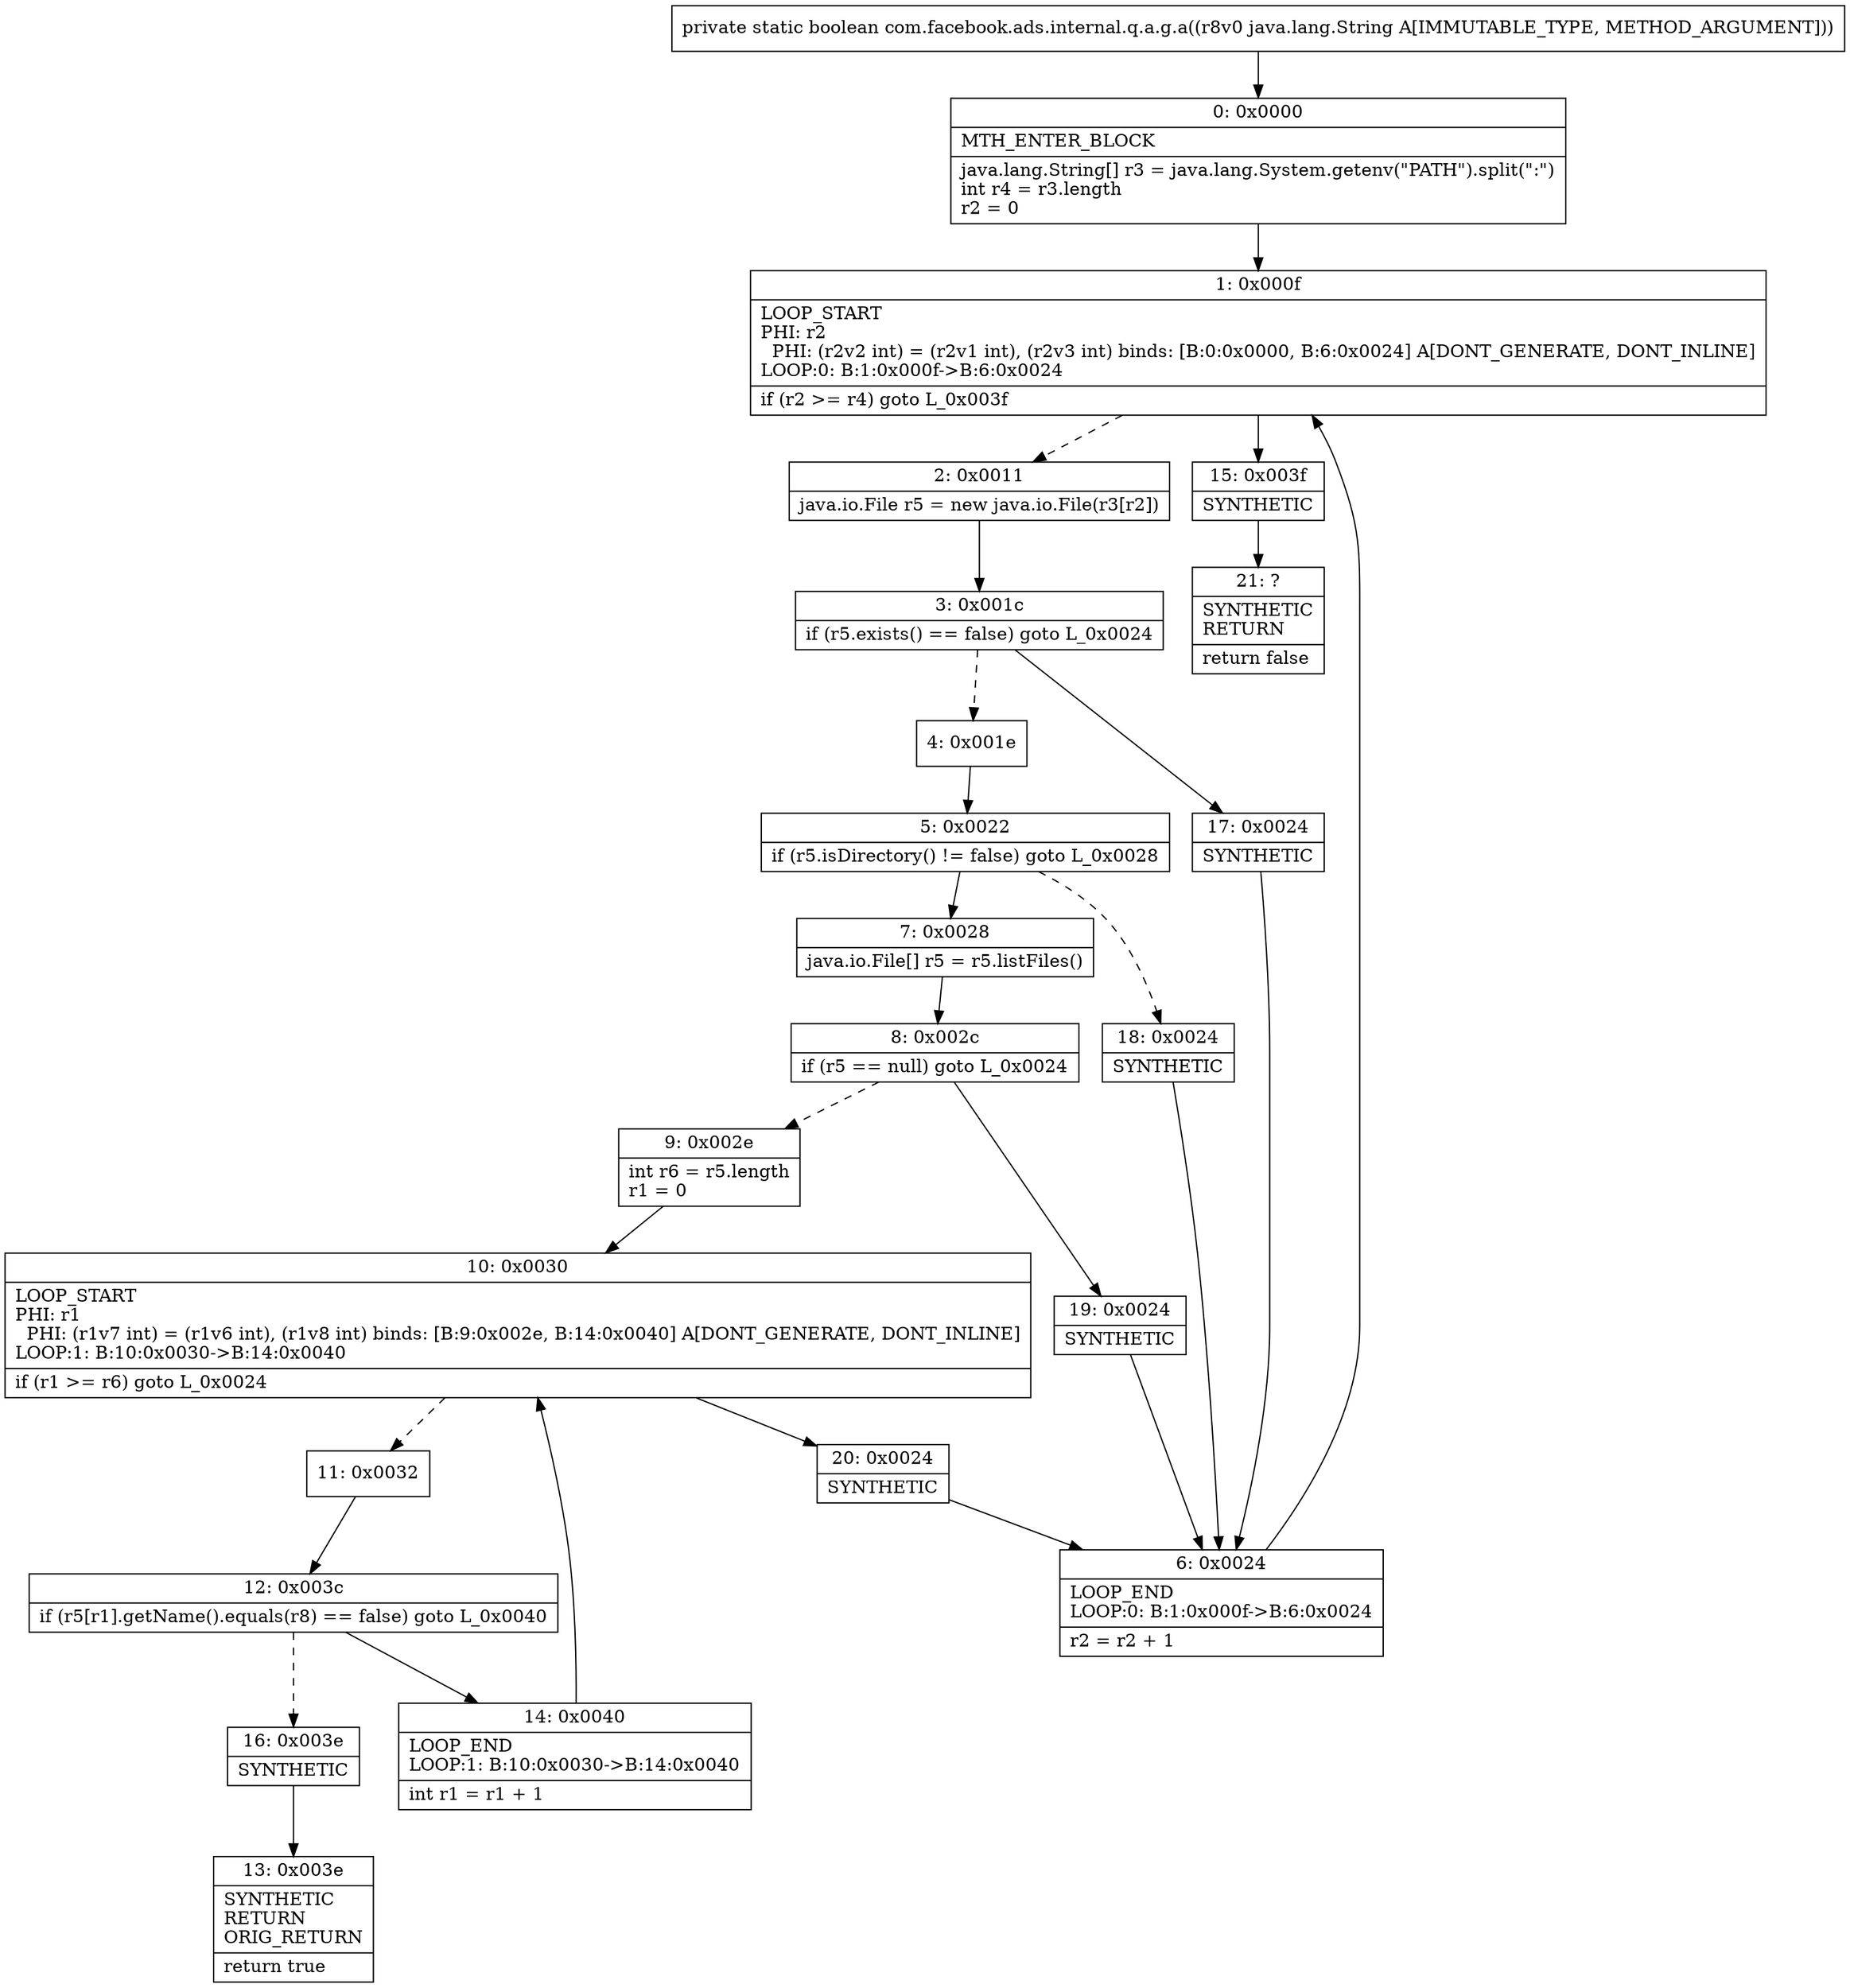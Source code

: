 digraph "CFG forcom.facebook.ads.internal.q.a.g.a(Ljava\/lang\/String;)Z" {
Node_0 [shape=record,label="{0\:\ 0x0000|MTH_ENTER_BLOCK\l|java.lang.String[] r3 = java.lang.System.getenv(\"PATH\").split(\":\")\lint r4 = r3.length\lr2 = 0\l}"];
Node_1 [shape=record,label="{1\:\ 0x000f|LOOP_START\lPHI: r2 \l  PHI: (r2v2 int) = (r2v1 int), (r2v3 int) binds: [B:0:0x0000, B:6:0x0024] A[DONT_GENERATE, DONT_INLINE]\lLOOP:0: B:1:0x000f\-\>B:6:0x0024\l|if (r2 \>= r4) goto L_0x003f\l}"];
Node_2 [shape=record,label="{2\:\ 0x0011|java.io.File r5 = new java.io.File(r3[r2])\l}"];
Node_3 [shape=record,label="{3\:\ 0x001c|if (r5.exists() == false) goto L_0x0024\l}"];
Node_4 [shape=record,label="{4\:\ 0x001e}"];
Node_5 [shape=record,label="{5\:\ 0x0022|if (r5.isDirectory() != false) goto L_0x0028\l}"];
Node_6 [shape=record,label="{6\:\ 0x0024|LOOP_END\lLOOP:0: B:1:0x000f\-\>B:6:0x0024\l|r2 = r2 + 1\l}"];
Node_7 [shape=record,label="{7\:\ 0x0028|java.io.File[] r5 = r5.listFiles()\l}"];
Node_8 [shape=record,label="{8\:\ 0x002c|if (r5 == null) goto L_0x0024\l}"];
Node_9 [shape=record,label="{9\:\ 0x002e|int r6 = r5.length\lr1 = 0\l}"];
Node_10 [shape=record,label="{10\:\ 0x0030|LOOP_START\lPHI: r1 \l  PHI: (r1v7 int) = (r1v6 int), (r1v8 int) binds: [B:9:0x002e, B:14:0x0040] A[DONT_GENERATE, DONT_INLINE]\lLOOP:1: B:10:0x0030\-\>B:14:0x0040\l|if (r1 \>= r6) goto L_0x0024\l}"];
Node_11 [shape=record,label="{11\:\ 0x0032}"];
Node_12 [shape=record,label="{12\:\ 0x003c|if (r5[r1].getName().equals(r8) == false) goto L_0x0040\l}"];
Node_13 [shape=record,label="{13\:\ 0x003e|SYNTHETIC\lRETURN\lORIG_RETURN\l|return true\l}"];
Node_14 [shape=record,label="{14\:\ 0x0040|LOOP_END\lLOOP:1: B:10:0x0030\-\>B:14:0x0040\l|int r1 = r1 + 1\l}"];
Node_15 [shape=record,label="{15\:\ 0x003f|SYNTHETIC\l}"];
Node_16 [shape=record,label="{16\:\ 0x003e|SYNTHETIC\l}"];
Node_17 [shape=record,label="{17\:\ 0x0024|SYNTHETIC\l}"];
Node_18 [shape=record,label="{18\:\ 0x0024|SYNTHETIC\l}"];
Node_19 [shape=record,label="{19\:\ 0x0024|SYNTHETIC\l}"];
Node_20 [shape=record,label="{20\:\ 0x0024|SYNTHETIC\l}"];
Node_21 [shape=record,label="{21\:\ ?|SYNTHETIC\lRETURN\l|return false\l}"];
MethodNode[shape=record,label="{private static boolean com.facebook.ads.internal.q.a.g.a((r8v0 java.lang.String A[IMMUTABLE_TYPE, METHOD_ARGUMENT])) }"];
MethodNode -> Node_0;
Node_0 -> Node_1;
Node_1 -> Node_2[style=dashed];
Node_1 -> Node_15;
Node_2 -> Node_3;
Node_3 -> Node_4[style=dashed];
Node_3 -> Node_17;
Node_4 -> Node_5;
Node_5 -> Node_7;
Node_5 -> Node_18[style=dashed];
Node_6 -> Node_1;
Node_7 -> Node_8;
Node_8 -> Node_9[style=dashed];
Node_8 -> Node_19;
Node_9 -> Node_10;
Node_10 -> Node_11[style=dashed];
Node_10 -> Node_20;
Node_11 -> Node_12;
Node_12 -> Node_14;
Node_12 -> Node_16[style=dashed];
Node_14 -> Node_10;
Node_15 -> Node_21;
Node_16 -> Node_13;
Node_17 -> Node_6;
Node_18 -> Node_6;
Node_19 -> Node_6;
Node_20 -> Node_6;
}

